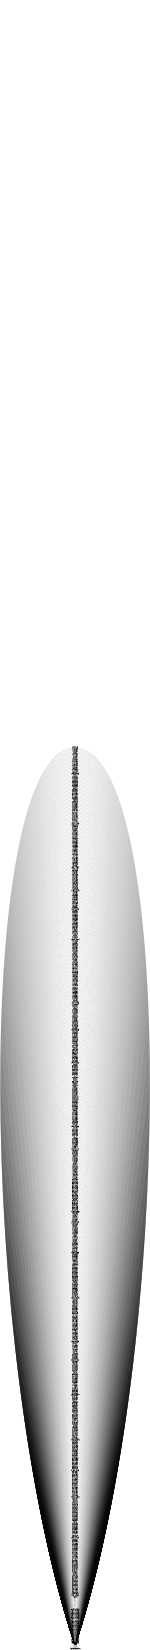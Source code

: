 digraph FST {
rankdir = LR;
size = "8.5,11";
label = "grapheme_confusion";
center = 1;
orientation = Portrait;
ranksep = "0.4";
nodesep = "0.25";
0 [label = "0", shape = doublecircle, style = bold, fontsize = 14]
	0 -> 0 [label = "<eps>:t/7.4396", fontsize = 14];
	0 -> 0 [label = "<eps>:j/8.3825", fontsize = 14];
	0 -> 0 [label = "<eps>:h/7.2661", fontsize = 14];
	0 -> 0 [label = "<eps>:u/6.478", fontsize = 14];
	0 -> 0 [label = "<eps>:a/6.1616", fontsize = 14];
	0 -> 0 [label = "<eps>:r/7.8191", fontsize = 14];
	0 -> 0 [label = "<eps>:i/6.3767", fontsize = 14];
	0 -> 0 [label = "<eps>:z/9.1031", fontsize = 14];
	0 -> 0 [label = "<eps>:m/7.0518", fontsize = 14];
	0 -> 0 [label = "<eps>:k/7.3253", fontsize = 14];
	0 -> 0 [label = "<eps>:v/9.3193", fontsize = 14];
	0 -> 0 [label = "<eps>:p/8.4969", fontsize = 14];
	0 -> 0 [label = "<eps>:f/8.4819", fontsize = 14];
	0 -> 0 [label = "<eps>:l/7.8346", fontsize = 14];
	0 -> 0 [label = "<eps>:g/8.2921", fontsize = 14];
	0 -> 0 [label = "<eps>:x/11.588", fontsize = 14];
	0 -> 0 [label = "<eps>:c/7.8424", fontsize = 14];
	0 -> 0 [label = "<eps>:q/12.687", fontsize = 14];
	0 -> 0 [label = "<eps>:o/7.2101", fontsize = 14];
	0 -> 0 [label = "<eps>:d/8.4969", fontsize = 14];
	0 -> 0 [label = "<eps>:w/8.0422", fontsize = 14];
	0 -> 0 [label = "<eps>:s/7.6052", fontsize = 14];
	0 -> 0 [label = "<eps>:n/6.9436", fontsize = 14];
	0 -> 0 [label = "<eps>:y/8.7163", fontsize = 14];
	0 -> 0 [label = "<eps>:e/6.4522", fontsize = 14];
	0 -> 0 [label = "<eps>:b/8.1433", fontsize = 14];
	0 -> 0 [label = "</w>:</w>", fontsize = 14];
	0 -> 0 [label = "':'", fontsize = 14];
	0 -> 0 [label = "):)", fontsize = 14];
	0 -> 0 [label = "(:(", fontsize = 14];
	0 -> 0 [label = "-:-", fontsize = 14];
	0 -> 0 [label = ":::", fontsize = 14];
	0 -> 0 [label = "<:<", fontsize = 14];
	0 -> 0 [label = ">:>", fontsize = 14];
	0 -> 0 [label = "_:_", fontsize = 14];
	0 -> 0 [label = "a:j/8.953", fontsize = 14];
	0 -> 0 [label = "a:<eps>/5.9818", fontsize = 14];
	0 -> 0 [label = "a:a/0.046679", fontsize = 14];
	0 -> 0 [label = "a:m/6.6002", fontsize = 14];
	0 -> 0 [label = "a:p/7.7809", fontsize = 14];
	0 -> 0 [label = "a:l/7.3209", fontsize = 14];
	0 -> 0 [label = "a:q/11.815", fontsize = 14];
	0 -> 0 [label = "a:o/4.9119", fontsize = 14];
	0 -> 0 [label = "a:x/9.6179", fontsize = 14];
	0 -> 0 [label = "a:n/6.6002", fontsize = 14];
	0 -> 0 [label = "a:y/7.2001", fontsize = 14];
	0 -> 0 [label = "a:s/6.8915", fontsize = 14];
	0 -> 0 [label = "a:b/8.0775", fontsize = 14];
	0 -> 0 [label = "a:e/4.5717", fontsize = 14];
	0 -> 0 [label = "a:w/7.7809", fontsize = 14];
	0 -> 0 [label = "a:d/7.5738", fontsize = 14];
	0 -> 0 [label = "a:t/6.788", fontsize = 14];
	0 -> 0 [label = "a:g/7.965", fontsize = 14];
	0 -> 0 [label = "a:f/8.2317", fontsize = 14];
	0 -> 0 [label = "a:v/8.6797", fontsize = 14];
	0 -> 0 [label = "a:z/8.7471", fontsize = 14];
	0 -> 0 [label = "a:i/5.1299", fontsize = 14];
	0 -> 0 [label = "a:u/5.3718", fontsize = 14];
	0 -> 0 [label = "a:h/5.9615", fontsize = 14];
	0 -> 0 [label = "a:r/6.1876", fontsize = 14];
	0 -> 0 [label = "a:k/7.2666", fontsize = 14];
	0 -> 0 [label = "a:c/7.7898", fontsize = 14];
	0 -> 0 [label = "c:p/6.3951", fontsize = 14];
	0 -> 0 [label = "c:v/7.3114", fontsize = 14];
	0 -> 0 [label = "c:u/4.8475", fontsize = 14];
	0 -> 0 [label = "c:r/7.0882", fontsize = 14];
	0 -> 0 [label = "c:t/5.2637", fontsize = 14];
	0 -> 0 [label = "c:s/4.3802", fontsize = 14];
	0 -> 0 [label = "c:a/4.7087", fontsize = 14];
	0 -> 0 [label = "c:w/7.3114", fontsize = 14];
	0 -> 0 [label = "c:j/6.0586", fontsize = 14];
	0 -> 0 [label = "c:g/6.2998", fontsize = 14];
	0 -> 0 [label = "c:i/5.0088", fontsize = 14];
	0 -> 0 [label = "c:z/8.0045", fontsize = 14];
	0 -> 0 [label = "c:h/6.5005", fontsize = 14];
	0 -> 0 [label = "c:f/7.0882", fontsize = 14];
	0 -> 0 [label = "c:c/0.093942", fontsize = 14];
	0 -> 0 [label = "c:k/5.7532", fontsize = 14];
	0 -> 0 [label = "c:x/8.6977", fontsize = 14];
	0 -> 0 [label = "c:<eps>/4.0342", fontsize = 14];
	0 -> 0 [label = "c:d/7.3114", fontsize = 14];
	0 -> 0 [label = "c:m/6.2128", fontsize = 14];
	0 -> 0 [label = "c:l/7.3114", fontsize = 14];
	0 -> 0 [label = "c:o/5.7532", fontsize = 14];
	0 -> 0 [label = "c:e/5.4396", fontsize = 14];
	0 -> 0 [label = "c:b/6.9059", fontsize = 14];
	0 -> 0 [label = "c:y/6.6182", fontsize = 14];
	0 -> 0 [label = "c:n/5.6532", fontsize = 14];
	0 -> 0 [label = "b:d/5.4566", fontsize = 14];
	0 -> 0 [label = "b:w/5.1639", fontsize = 14];
	0 -> 0 [label = "b:t/5.2097", fontsize = 14];
	0 -> 0 [label = "b:u/5.731", fontsize = 14];
	0 -> 0 [label = "b:e/5.5079", fontsize = 14];
	0 -> 0 [label = "b:g/5.2334", fontsize = 14];
	0 -> 0 [label = "b:f/6.4508", fontsize = 14];
	0 -> 0 [label = "b:i/6.4508", fontsize = 14];
	0 -> 0 [label = "b:r/6.1699", fontsize = 14];
	0 -> 0 [label = "b:h/5.0183", fontsize = 14];
	0 -> 0 [label = "b:c/7.9823", fontsize = 14];
	0 -> 0 [label = "b:s/5.2414", fontsize = 14];
	0 -> 0 [label = "b:k/5.2996", fontsize = 14];
	0 -> 0 [label = "b:b/0.096771", fontsize = 14];
	0 -> 0 [label = "b:p/5.3796", fontsize = 14];
	0 -> 0 [label = "b:j/6.4782", fontsize = 14];
	0 -> 0 [label = "b:m/5.2495", fontsize = 14];
	0 -> 0 [label = "b:l/5.7577", fontsize = 14];
	0 -> 0 [label = "b:a/5.7713", fontsize = 14];
	0 -> 0 [label = "b:n/4.628", fontsize = 14];
	0 -> 0 [label = "b:o/6.1497", fontsize = 14];
	0 -> 0 [label = "b:y/6.0013", fontsize = 14];
	0 -> 0 [label = "b:<eps>/5.4566", fontsize = 14];
	0 -> 0 [label = "b:x/10.062", fontsize = 14];
	0 -> 0 [label = "b:v/6.1105", fontsize = 14];
	0 -> 0 [label = "b:z/5.7851", fontsize = 14];
	0 -> 0 [label = "e:f/7.7456", fontsize = 14];
	0 -> 0 [label = "e:t/6.4893", fontsize = 14];
	0 -> 0 [label = "e:d/7.0897", fontsize = 14];
	0 -> 0 [label = "e:j/7.6305", fontsize = 14];
	0 -> 0 [label = "e:u/5.2729", fontsize = 14];
	0 -> 0 [label = "e:v/8.5147", fontsize = 14];
	0 -> 0 [label = "e:x/9.6674", fontsize = 14];
	0 -> 0 [label = "e:g/7.2695", fontsize = 14];
	0 -> 0 [label = "e:r/7.0771", fontsize = 14];
	0 -> 0 [label = "e:l/6.9593", fontsize = 14];
	0 -> 0 [label = "e:z/7.8215", fontsize = 14];
	0 -> 0 [label = "e:b/7.1416", fontsize = 14];
	0 -> 0 [label = "e:s/6.0475", fontsize = 14];
	0 -> 0 [label = "e:k/6.4552", fontsize = 14];
	0 -> 0 [label = "e:p/7.9038", fontsize = 14];
	0 -> 0 [label = "e:i/4.2014", fontsize = 14];
	0 -> 0 [label = "e:<eps>/5.103", fontsize = 14];
	0 -> 0 [label = "e:a/3.7025", fontsize = 14];
	0 -> 0 [label = "e:h/6.5175", fontsize = 14];
	0 -> 0 [label = "e:n/5.8946", fontsize = 14];
	0 -> 0 [label = "e:y/5.9417", fontsize = 14];
	0 -> 0 [label = "e:c/7.3816", fontsize = 14];
	0 -> 0 [label = "e:o/4.7858", fontsize = 14];
	0 -> 0 [label = "e:m/4.9992", fontsize = 14];
	0 -> 0 [label = "e:w/7.1153", fontsize = 14];
	0 -> 0 [label = "e:e/0.089652", fontsize = 14];
	0 -> 0 [label = "d:a/5.2504", fontsize = 14];
	0 -> 0 [label = "d:n/4.9897", fontsize = 14];
	0 -> 0 [label = "d:j/5.4499", fontsize = 14];
	0 -> 0 [label = "d:v/6.9033", fontsize = 14];
	0 -> 0 [label = "d:r/5.7506", fontsize = 14];
	0 -> 0 [label = "d:e/5.2504", fontsize = 14];
	0 -> 0 [label = "d:d/0.12736", fontsize = 14];
	0 -> 0 [label = "d:y/5.1493", fontsize = 14];
	0 -> 0 [label = "d:w/5.2398", fontsize = 14];
	0 -> 0 [label = "d:u/5.7683", fontsize = 14];
	0 -> 0 [label = "d:g/4.9261", fontsize = 14];
	0 -> 0 [label = "d:m/5.3992", fontsize = 14];
	0 -> 0 [label = "d:k/4.9574", fontsize = 14];
	0 -> 0 [label = "d:<eps>/5.2398", fontsize = 14];
	0 -> 0 [label = "d:f/7.3958", fontsize = 14];
	0 -> 0 [label = "d:s/5.1687", fontsize = 14];
	0 -> 0 [label = "d:o/6.7979", fontsize = 14];
	0 -> 0 [label = "d:c/7.4911", fontsize = 14];
	0 -> 0 [label = "d:h/4.3643", fontsize = 14];
	0 -> 0 [label = "d:t/4.7374", fontsize = 14];
	0 -> 0 [label = "d:z/5.0062", fontsize = 14];
	0 -> 0 [label = "d:i/5.4896", fontsize = 14];
	0 -> 0 [label = "d:b/5.3393", fontsize = 14];
	0 -> 0 [label = "d:p/5.965", fontsize = 14];
	0 -> 0 [label = "d:l/4.852", fontsize = 14];
	0 -> 0 [label = "g:z/5.6165", fontsize = 14];
	0 -> 0 [label = "g:r/5.7238", fontsize = 14];
	0 -> 0 [label = "g:w/5.4746", fontsize = 14];
	0 -> 0 [label = "g:v/6.516", fontsize = 14];
	0 -> 0 [label = "g:l/5.2752", fontsize = 14];
	0 -> 0 [label = "g:a/5.3246", fontsize = 14];
	0 -> 0 [label = "g:g/0.10234", fontsize = 14];
	0 -> 0 [label = "g:c/7.7482", fontsize = 14];
	0 -> 0 [label = "g:k/4.842", fontsize = 14];
	0 -> 0 [label = "g:s/5.7622", fontsize = 14];
	0 -> 0 [label = "g:f/6.9215", fontsize = 14];
	0 -> 0 [label = "g:h/5.0593", fontsize = 14];
	0 -> 0 [label = "g:n/5.651", fontsize = 14];
	0 -> 0 [label = "g:x/9.6941", fontsize = 14];
	0 -> 0 [label = "g:e/5.9099", fontsize = 14];
	0 -> 0 [label = "g:j/5.4894", fontsize = 14];
	0 -> 0 [label = "g:d/5.1091", fontsize = 14];
	0 -> 0 [label = "g:p/6.516", fontsize = 14];
	0 -> 0 [label = "g:y/5.0401", fontsize = 14];
	0 -> 0 [label = "g:o/6.6495", fontsize = 14];
	0 -> 0 [label = "g:t/5.1402", fontsize = 14];
	0 -> 0 [label = "g:u/6.0052", fontsize = 14];
	0 -> 0 [label = "g:<eps>/5.0212", fontsize = 14];
	0 -> 0 [label = "g:i/5.3633", fontsize = 14];
	0 -> 0 [label = "g:m/5.2996", fontsize = 14];
	0 -> 0 [label = "g:b/5.1832", fontsize = 14];
	0 -> 0 [label = "f:s/5.1576", fontsize = 14];
	0 -> 0 [label = "f:t/5.5273", fontsize = 14];
	0 -> 0 [label = "f:l/6.6", fontsize = 14];
	0 -> 0 [label = "f:v/6.8623", fontsize = 14];
	0 -> 0 [label = "f:e/6.6", fontsize = 14];
	0 -> 0 [label = "f:o/6.5259", fontsize = 14];
	0 -> 0 [label = "f:w/5.3807", fontsize = 14];
	0 -> 0 [label = "f:n/5.6096", fontsize = 14];
	0 -> 0 [label = "f:j/7.5555", fontsize = 14];
	0 -> 0 [label = "f:k/4.7705", fontsize = 14];
	0 -> 0 [label = "f:c/7.0855", fontsize = 14];
	0 -> 0 [label = "f:f/0.06373", fontsize = 14];
	0 -> 0 [label = "f:i/6.2746", fontsize = 14];
	0 -> 0 [label = "f:d/6.767", fontsize = 14];
	0 -> 0 [label = "f:p/5.4514", fontsize = 14];
	0 -> 0 [label = "f:y/7.3732", fontsize = 14];
	0 -> 0 [label = "f:b/6.2205", fontsize = 14];
	0 -> 0 [label = "f:r/6.5259", fontsize = 14];
	0 -> 0 [label = "f:x/9.1649", fontsize = 14];
	0 -> 0 [label = "f:u/6.6", fontsize = 14];
	0 -> 0 [label = "f:m/6.1692", fontsize = 14];
	0 -> 0 [label = "f:g/6.8623", fontsize = 14];
	0 -> 0 [label = "f:<eps>/5.4273", fontsize = 14];
	0 -> 0 [label = "f:a/6.2205", fontsize = 14];
	0 -> 0 [label = "f:z/6.8623", fontsize = 14];
	0 -> 0 [label = "f:h/5.2529", fontsize = 14];
	0 -> 0 [label = "i:i/0.072694", fontsize = 14];
	0 -> 0 [label = "i:l/6.7208", fontsize = 14];
	0 -> 0 [label = "i:c/6.9492", fontsize = 14];
	0 -> 0 [label = "i:f/8.1444", fontsize = 14];
	0 -> 0 [label = "i:p/7.8787", fontsize = 14];
	0 -> 0 [label = "i:x/9.7758", fontsize = 14];
	0 -> 0 [label = "i:z/8.1889", fontsize = 14];
	0 -> 0 [label = "i:j/6.8855", fontsize = 14];
	0 -> 0 [label = "i:d/7.0314", fontsize = 14];
	0 -> 0 [label = "i:y/5.4177", fontsize = 14];
	0 -> 0 [label = "i:<eps>/5.3332", fontsize = 14];
	0 -> 0 [label = "i:u/4.7203", fontsize = 14];
	0 -> 0 [label = "i:o/5.5629", fontsize = 14];
	0 -> 0 [label = "i:e/4.1414", fontsize = 14];
	0 -> 0 [label = "i:h/5.9569", fontsize = 14];
	0 -> 0 [label = "i:a/4.5294", fontsize = 14];
	0 -> 0 [label = "i:k/7.0102", fontsize = 14];
	0 -> 0 [label = "i:t/6.1589", fontsize = 14];
	0 -> 0 [label = "i:r/7.0531", fontsize = 14];
	0 -> 0 [label = "i:m/5.6274", fontsize = 14];
	0 -> 0 [label = "i:v/8.4765", fontsize = 14];
	0 -> 0 [label = "i:g/6.9296", fontsize = 14];
	0 -> 0 [label = "i:w/7.0531", fontsize = 14];
	0 -> 0 [label = "i:n/6.1353", fontsize = 14];
	0 -> 0 [label = "i:s/6.4162", fontsize = 14];
	0 -> 0 [label = "i:b/7.7834", fontsize = 14];
	0 -> 0 [label = "h:m/4.887", fontsize = 14];
	0 -> 0 [label = "h:o/5.9303", fontsize = 14];
	0 -> 0 [label = "h:y/5.2113", fontsize = 14];
	0 -> 0 [label = "h:q/11.364", fontsize = 14];
	0 -> 0 [label = "h:a/4.418", fontsize = 14];
	0 -> 0 [label = "h:h/0.11218", fontsize = 14];
	0 -> 0 [label = "h:w/5.0432", fontsize = 14];
	0 -> 0 [label = "h:x/8.9661", fontsize = 14];
	0 -> 0 [label = "h:n/4.4981", fontsize = 14];
	0 -> 0 [label = "h:p/6.0808", fontsize = 14];
	0 -> 0 [label = "h:r/5.8834", fontsize = 14];
	0 -> 0 [label = "h:g/6.2641", fontsize = 14];
	0 -> 0 [label = "h:i/5.184", fontsize = 14];
	0 -> 0 [label = "h:k/5.0669", fontsize = 14];
	0 -> 0 [label = "h:b/6.1491", fontsize = 14];
	0 -> 0 [label = "h:j/6.252", fontsize = 14];
	0 -> 0 [label = "h:z/6.4295", fontsize = 14];
	0 -> 0 [label = "h:<eps>/5.7693", fontsize = 14];
	0 -> 0 [label = "h:s/4.8748", fontsize = 14];
	0 -> 0 [label = "h:v/7.3209", fontsize = 14];
	0 -> 0 [label = "h:u/5.6146", fontsize = 14];
	0 -> 0 [label = "h:f/6.4587", fontsize = 14];
	0 -> 0 [label = "h:d/5.8959", fontsize = 14];
	0 -> 0 [label = "h:t/4.9588", fontsize = 14];
	0 -> 0 [label = "h:e/5.5351", fontsize = 14];
	0 -> 0 [label = "h:c/6.8422", fontsize = 14];
	0 -> 0 [label = "h:l/5.3601", fontsize = 14];
	0 -> 0 [label = "k:z/6.2348", fontsize = 14];
	0 -> 0 [label = "k:r/6.2208", fontsize = 14];
	0 -> 0 [label = "k:g/5.82", fontsize = 14];
	0 -> 0 [label = "k:t/4.5746", fontsize = 14];
	0 -> 0 [label = "k:e/6.0316", fontsize = 14];
	0 -> 0 [label = "k:m/5.6612", fontsize = 14];
	0 -> 0 [label = "k:k/0.08505", fontsize = 14];
	0 -> 0 [label = "k:b/6.0202", fontsize = 14];
	0 -> 0 [label = "k:o/5.8824", fontsize = 14];
	0 -> 0 [label = "k:h/4.9582", fontsize = 14];
	0 -> 0 [label = "k:d/6.4544", fontsize = 14];
	0 -> 0 [label = "k:u/6.0667", fontsize = 14];
	0 -> 0 [label = "k:w/5.9812", fontsize = 14];
	0 -> 0 [label = "k:q/8.5516", fontsize = 14];
	0 -> 0 [label = "k:p/5.4444", fontsize = 14];
	0 -> 0 [label = "k:i/5.9489", fontsize = 14];
	0 -> 0 [label = "k:c/6.249", fontsize = 14];
	0 -> 0 [label = "k:l/5.9703", fontsize = 14];
	0 -> 0 [label = "k:f/6.049", fontsize = 14];
	0 -> 0 [label = "k:x/10.497", fontsize = 14];
	0 -> 0 [label = "k:v/6.8086", fontsize = 14];
	0 -> 0 [label = "k:s/5.0993", fontsize = 14];
	0 -> 0 [label = "k:a/5.3915", fontsize = 14];
	0 -> 0 [label = "k:n/5.3558", fontsize = 14];
	0 -> 0 [label = "k:<eps>/5.3588", fontsize = 14];
	0 -> 0 [label = "k:y/5.8107", fontsize = 14];
	0 -> 0 [label = "k:j/6.4457", fontsize = 14];
	0 -> 0 [label = "j:x/9.7044", fontsize = 14];
	0 -> 0 [label = "j:a/5.8758", fontsize = 14];
	0 -> 0 [label = "j:k/4.977", fontsize = 14];
	0 -> 0 [label = "j:j/0.10726", fontsize = 14];
	0 -> 0 [label = "j:m/5.9668", fontsize = 14];
	0 -> 0 [label = "j:l/5.3606", fontsize = 14];
	0 -> 0 [label = "j:y/5.31", fontsize = 14];
	0 -> 0 [label = "j:c/6.6134", fontsize = 14];
	0 -> 0 [label = "j:t/4.7416", fontsize = 14];
	0 -> 0 [label = "j:r/5.9202", fontsize = 14];
	0 -> 0 [label = "j:g/5.31", fontsize = 14];
	0 -> 0 [label = "j:d/5.4849", fontsize = 14];
	0 -> 0 [label = "j:u/6.6599", fontsize = 14];
	0 -> 0 [label = "j:z/5.8543", fontsize = 14];
	0 -> 0 [label = "j:s/5.6269", fontsize = 14];
	0 -> 0 [label = "j:v/6.9318", fontsize = 14];
	0 -> 0 [label = "j:f/7.4018", fontsize = 14];
	0 -> 0 [label = "j:e/5.1611", fontsize = 14];
	0 -> 0 [label = "j:p/6.5689", fontsize = 14];
	0 -> 0 [label = "j:q/9.0113", fontsize = 14];
	0 -> 0 [label = "j:<eps>/5.0039", fontsize = 14];
	0 -> 0 [label = "j:o/6.3371", fontsize = 14];
	0 -> 0 [label = "j:h/4.8524", fontsize = 14];
	0 -> 0 [label = "j:n/4.7918", fontsize = 14];
	0 -> 0 [label = "j:w/5.4004", fontsize = 14];
	0 -> 0 [label = "j:i/4.674", fontsize = 14];
	0 -> 0 [label = "j:b/5.8543", fontsize = 14];
	0 -> 0 [label = "m:m/0.10592", fontsize = 14];
	0 -> 0 [label = "m:<eps>/5.3053", fontsize = 14];
	0 -> 0 [label = "m:z/6.6773", fontsize = 14];
	0 -> 0 [label = "m:e/4.0222", fontsize = 14];
	0 -> 0 [label = "m:o/5.7656", fontsize = 14];
	0 -> 0 [label = "m:u/5.1936", fontsize = 14];
	0 -> 0 [label = "m:t/5.9842", fontsize = 14];
	0 -> 0 [label = "m:w/5.7297", fontsize = 14];
	0 -> 0 [label = "m:k/5.7341", fontsize = 14];
	0 -> 0 [label = "m:d/6.2718", fontsize = 14];
	0 -> 0 [label = "m:j/6.95", fontsize = 14];
	0 -> 0 [label = "m:b/6.2202", fontsize = 14];
	0 -> 0 [label = "m:s/5.8613", fontsize = 14];
	0 -> 0 [label = "m:p/6.9062", fontsize = 14];
	0 -> 0 [label = "m:i/4.9027", fontsize = 14];
	0 -> 0 [label = "m:l/5.6372", fontsize = 14];
	0 -> 0 [label = "m:f/7.5171", fontsize = 14];
	0 -> 0 [label = "m:x/11.155", fontsize = 14];
	0 -> 0 [label = "m:a/4.9602", fontsize = 14];
	0 -> 0 [label = "m:v/7.1293", fontsize = 14];
	0 -> 0 [label = "m:c/7.3934", fontsize = 14];
	0 -> 0 [label = "m:n/4.3827", fontsize = 14];
	0 -> 0 [label = "m:h/4.4992", fontsize = 14];
	0 -> 0 [label = "m:g/6.0367", fontsize = 14];
	0 -> 0 [label = "m:y/6.013", fontsize = 14];
	0 -> 0 [label = "m:r/6.4542", fontsize = 14];
	0 -> 0 [label = "l:j/5.6842", fontsize = 14];
	0 -> 0 [label = "l:h/4.7521", fontsize = 14];
	0 -> 0 [label = "l:i/5.7164", fontsize = 14];
	0 -> 0 [label = "l:b/6.0096", fontsize = 14];
	0 -> 0 [label = "l:w/5.4329", fontsize = 14];
	0 -> 0 [label = "l:f/7.6301", fontsize = 14];
	0 -> 0 [label = "l:e/5.7247", fontsize = 14];
	0 -> 0 [label = "l:z/5.3557", fontsize = 14];
	0 -> 0 [label = "l:c/7.2246", fontsize = 14];
	0 -> 0 [label = "l:g/5.4025", fontsize = 14];
	0 -> 0 [label = "l:k/4.9714", fontsize = 14];
	0 -> 0 [label = "l:d/5.311", fontsize = 14];
	0 -> 0 [label = "l:o/6.46", fontsize = 14];
	0 -> 0 [label = "l:s/5.2526", fontsize = 14];
	0 -> 0 [label = "l:v/6.2863", fontsize = 14];
	0 -> 0 [label = "l:u/6.0206", fontsize = 14];
	0 -> 0 [label = "l:a/5.4579", fontsize = 14];
	0 -> 0 [label = "l:y/5.007", fontsize = 14];
	0 -> 0 [label = "l:l/0.12245", fontsize = 14];
	0 -> 0 [label = "l:m/5.0233", fontsize = 14];
	0 -> 0 [label = "l:p/6.7138", fontsize = 14];
	0 -> 0 [label = "l:n/3.8548", fontsize = 14];
	0 -> 0 [label = "l:<eps>/5.2122", fontsize = 14];
	0 -> 0 [label = "l:t/5.1974", fontsize = 14];
	0 -> 0 [label = "l:r/5.1974", fontsize = 14];
	0 -> 0 [label = "o:z/8.2659", fontsize = 14];
	0 -> 0 [label = "o:f/7.8865", fontsize = 14];
	0 -> 0 [label = "o:h/6.1395", fontsize = 14];
	0 -> 0 [label = "o:o/0.10363", fontsize = 14];
	0 -> 0 [label = "o:p/7.8865", fontsize = 14];
	0 -> 0 [label = "o:l/6.8055", fontsize = 14];
	0 -> 0 [label = "o:t/6.672", fontsize = 14];
	0 -> 0 [label = "o:n/6.4489", fontsize = 14];
	0 -> 0 [label = "o:x/9.4446", fontsize = 14];
	0 -> 0 [label = "o:a/3.2543", fontsize = 14];
	0 -> 0 [label = "o:k/6.7038", fontsize = 14];
	0 -> 0 [label = "o:u/4.4696", fontsize = 14];
	0 -> 0 [label = "o:e/4.1678", fontsize = 14];
	0 -> 0 [label = "o:v/8.433", fontsize = 14];
	0 -> 0 [label = "o:<eps>/5.3713", fontsize = 14];
	0 -> 0 [label = "o:i/4.6697", fontsize = 14];
	0 -> 0 [label = "o:s/6.4242", fontsize = 14];
	0 -> 0 [label = "o:y/6.9807", fontsize = 14];
	0 -> 0 [label = "o:m/5.9256", fontsize = 14];
	0 -> 0 [label = "o:g/8.2659", fontsize = 14];
	0 -> 0 [label = "o:j/7.6954", fontsize = 14];
	0 -> 0 [label = "o:d/7.6954", fontsize = 14];
	0 -> 0 [label = "o:c/7.4987", fontsize = 14];
	0 -> 0 [label = "o:r/7.0023", fontsize = 14];
	0 -> 0 [label = "o:b/7.5351", fontsize = 14];
	0 -> 0 [label = "o:w/6.2983", fontsize = 14];
	0 -> 0 [label = "n:e/5.557", fontsize = 14];
	0 -> 0 [label = "n:z/5.7299", fontsize = 14];
	0 -> 0 [label = "n:c/7.3286", fontsize = 14];
	0 -> 0 [label = "n:b/5.9356", fontsize = 14];
	0 -> 0 [label = "n:t/5.2115", fontsize = 14];
	0 -> 0 [label = "n:h/4.6991", fontsize = 14];
	0 -> 0 [label = "n:d/6.4096", fontsize = 14];
	0 -> 0 [label = "n:o/6.6973", fontsize = 14];
	0 -> 0 [label = "n:n/0.098149", fontsize = 14];
	0 -> 0 [label = "n:i/5.4415", fontsize = 14];
	0 -> 0 [label = "n:<eps>/5.4", fontsize = 14];
	0 -> 0 [label = "n:w/5.3181", fontsize = 14];
	0 -> 0 [label = "n:j/6.2754", fontsize = 14];
	0 -> 0 [label = "n:x/10.037", fontsize = 14];
	0 -> 0 [label = "n:r/5.7628", fontsize = 14];
	0 -> 0 [label = "n:p/6.6222", fontsize = 14];
	0 -> 0 [label = "n:v/6.5281", fontsize = 14];
	0 -> 0 [label = "n:s/5.0654", fontsize = 14];
	0 -> 0 [label = "n:k/5.4", fontsize = 14];
	0 -> 0 [label = "n:u/5.6178", fontsize = 14];
	0 -> 0 [label = "n:a/5.613", fontsize = 14];
	0 -> 0 [label = "n:g/6.8754", fontsize = 14];
	0 -> 0 [label = "n:m/4.4946", fontsize = 14];
	0 -> 0 [label = "n:l/4.617", fontsize = 14];
	0 -> 0 [label = "n:f/7.342", fontsize = 14];
	0 -> 0 [label = "n:y/5.7489", fontsize = 14];
	0 -> 0 [label = "q:q", fontsize = 14];
	0 -> 0 [label = "p:d/5.9735", fontsize = 14];
	0 -> 0 [label = "p:f/5.4324", fontsize = 14];
	0 -> 0 [label = "p:g/6.0262", fontsize = 14];
	0 -> 0 [label = "p:e/5.8085", fontsize = 14];
	0 -> 0 [label = "p:n/5.1045", fontsize = 14];
	0 -> 0 [label = "p:i/5.8304", fontsize = 14];
	0 -> 0 [label = "p:p/0.12216", fontsize = 14];
	0 -> 0 [label = "p:r/5.8994", fontsize = 14];
	0 -> 0 [label = "p:c/6.379", fontsize = 14];
	0 -> 0 [label = "p:<eps>/5.3467", fontsize = 14];
	0 -> 0 [label = "p:v/6.3413", fontsize = 14];
	0 -> 0 [label = "p:s/4.6265", fontsize = 14];
	0 -> 0 [label = "p:u/5.7053", fontsize = 14];
	0 -> 0 [label = "p:k/4.3388", fontsize = 14];
	0 -> 0 [label = "p:j/6.8645", fontsize = 14];
	0 -> 0 [label = "p:l/5.5941", fontsize = 14];
	0 -> 0 [label = "p:a/5.3744", fontsize = 14];
	0 -> 0 [label = "p:m/5.4475", fontsize = 14];
	0 -> 0 [label = "p:h/4.8249", fontsize = 14];
	0 -> 0 [label = "p:o/6.4182", fontsize = 14];
	0 -> 0 [label = "p:t/4.406", fontsize = 14];
	0 -> 0 [label = "p:y/5.7251", fontsize = 14];
	0 -> 0 [label = "p:w/4.7696", fontsize = 14];
	0 -> 0 [label = "p:b/4.955", fontsize = 14];
	0 -> 0 [label = "p:z/6.1406", fontsize = 14];
	0 -> 0 [label = "s:u/5.6254", fontsize = 14];
	0 -> 0 [label = "s:g/6.5473", fontsize = 14];
	0 -> 0 [label = "s:m/5.4168", fontsize = 14];
	0 -> 0 [label = "s:f/5.6706", fontsize = 14];
	0 -> 0 [label = "s:y/5.6591", fontsize = 14];
	0 -> 0 [label = "s:l/5.4303", fontsize = 14];
	0 -> 0 [label = "s:z/5.4961", fontsize = 14];
	0 -> 0 [label = "s:p/5.3643", fontsize = 14];
	0 -> 0 [label = "s:k/4.4978", fontsize = 14];
	0 -> 0 [label = "s:<eps>/5.6365", fontsize = 14];
	0 -> 0 [label = "s:b/5.8681", fontsize = 14];
	0 -> 0 [label = "s:t/4.2516", fontsize = 14];
	0 -> 0 [label = "s:s/0.12255", fontsize = 14];
	0 -> 0 [label = "s:a/5.6649", fontsize = 14];
	0 -> 0 [label = "s:n/4.5473", fontsize = 14];
	0 -> 0 [label = "s:x/9.2145", fontsize = 14];
	0 -> 0 [label = "s:i/5.6881", fontsize = 14];
	0 -> 0 [label = "s:r/5.9261", fontsize = 14];
	0 -> 0 [label = "s:o/6.5064", fontsize = 14];
	0 -> 0 [label = "s:e/5.2442", fontsize = 14];
	0 -> 0 [label = "s:w/5.137", fontsize = 14];
	0 -> 0 [label = "s:h/4.364", fontsize = 14];
	0 -> 0 [label = "s:j/6.7131", fontsize = 14];
	0 -> 0 [label = "s:v/6.6968", fontsize = 14];
	0 -> 0 [label = "s:c/5.8335", fontsize = 14];
	0 -> 0 [label = "s:d/5.8", fontsize = 14];
	0 -> 0 [label = "r:j/6.4733", fontsize = 14];
	0 -> 0 [label = "r:g/6.1971", fontsize = 14];
	0 -> 0 [label = "r:y/6.2322", fontsize = 14];
	0 -> 0 [label = "r:<eps>/5.4535", fontsize = 14];
	0 -> 0 [label = "r:r/0.071865", fontsize = 14];
	0 -> 0 [label = "r:d/6.009", fontsize = 14];
	0 -> 0 [label = "r:w/5.7802", fontsize = 14];
	0 -> 0 [label = "r:n/4.5876", fontsize = 14];
	0 -> 0 [label = "r:s/5.6932", fontsize = 14];
	0 -> 0 [label = "r:a/5.6932", fontsize = 14];
	0 -> 0 [label = "r:l/4.9394", fontsize = 14];
	0 -> 0 [label = "r:e/5.8508", fontsize = 14];
	0 -> 0 [label = "r:v/6.3863", fontsize = 14];
	0 -> 0 [label = "r:h/5.3017", fontsize = 14];
	0 -> 0 [label = "r:o/6.7312", fontsize = 14];
	0 -> 0 [label = "r:x/8.8712", fontsize = 14];
	0 -> 0 [label = "r:c/7.9549", fontsize = 14];
	0 -> 0 [label = "r:t/5.7577", fontsize = 14];
	0 -> 0 [label = "r:z/6.1304", fontsize = 14];
	0 -> 0 [label = "r:u/6.4289", fontsize = 14];
	0 -> 0 [label = "r:f/7.7726", fontsize = 14];
	0 -> 0 [label = "r:p/6.4733", fontsize = 14];
	0 -> 0 [label = "r:i/6.2685", fontsize = 14];
	0 -> 0 [label = "r:k/5.4868", fontsize = 14];
	0 -> 0 [label = "r:b/6.6199", fontsize = 14];
	0 -> 0 [label = "r:m/6.038", fontsize = 14];
	0 -> 0 [label = "u:u/0.08388", fontsize = 14];
	0 -> 0 [label = "u:w/6.0046", fontsize = 14];
	0 -> 0 [label = "u:a/4.2414", fontsize = 14];
	0 -> 0 [label = "u:e/4.9704", fontsize = 14];
	0 -> 0 [label = "u:c/7.1741", fontsize = 14];
	0 -> 0 [label = "u:d/7.0896", fontsize = 14];
	0 -> 0 [label = "u:z/7.5018", fontsize = 14];
	0 -> 0 [label = "u:b/7.0629", fontsize = 14];
	0 -> 0 [label = "u:t/6.4378", fontsize = 14];
	0 -> 0 [label = "u:r/6.951", fontsize = 14];
	0 -> 0 [label = "u:h/6.2637", fontsize = 14];
	0 -> 0 [label = "u:o/4.8144", fontsize = 14];
	0 -> 0 [label = "u:l/6.7785", fontsize = 14];
	0 -> 0 [label = "u:f/7.6801", fontsize = 14];
	0 -> 0 [label = "u:p/6.8397", fontsize = 14];
	0 -> 0 [label = "u:x/8.621", fontsize = 14];
	0 -> 0 [label = "u:s/6.2999", fontsize = 14];
	0 -> 0 [label = "u:v/7.7301", fontsize = 14];
	0 -> 0 [label = "u:k/6.7397", fontsize = 14];
	0 -> 0 [label = "u:g/6.9628", fontsize = 14];
	0 -> 0 [label = "u:m/5.464", fontsize = 14];
	0 -> 0 [label = "u:n/5.8445", fontsize = 14];
	0 -> 0 [label = "u:y/6.3897", fontsize = 14];
	0 -> 0 [label = "u:j/8.5604", fontsize = 14];
	0 -> 0 [label = "u:i/4.0613", fontsize = 14];
	0 -> 0 [label = "u:<eps>/4.8804", fontsize = 14];
	0 -> 0 [label = "t:w/5.5734", fontsize = 14];
	0 -> 0 [label = "t:r/6.1116", fontsize = 14];
	0 -> 0 [label = "t:o/6.37", fontsize = 14];
	0 -> 0 [label = "t:i/5.7363", fontsize = 14];
	0 -> 0 [label = "t:n/4.7478", fontsize = 14];
	0 -> 0 [label = "t:h/4.5977", fontsize = 14];
	0 -> 0 [label = "t:l/5.6208", fontsize = 14];
	0 -> 0 [label = "t:z/5.7431", fontsize = 14];
	0 -> 0 [label = "t:b/6.1941", fontsize = 14];
	0 -> 0 [label = "t:m/5.7639", fontsize = 14];
	0 -> 0 [label = "t:k/4.2606", fontsize = 14];
	0 -> 0 [label = "t:y/5.6269", fontsize = 14];
	0 -> 0 [label = "t:t/0.1033", fontsize = 14];
	0 -> 0 [label = "t:j/5.8904", fontsize = 14];
	0 -> 0 [label = "t:a/5.7639", fontsize = 14];
	0 -> 0 [label = "t:p/5.5968", fontsize = 14];
	0 -> 0 [label = "t:s/4.5933", fontsize = 14];
	0 -> 0 [label = "t:f/6.6158", fontsize = 14];
	0 -> 0 [label = "t:u/6.3573", fontsize = 14];
	0 -> 0 [label = "t:x/9.3404", fontsize = 14];
	0 -> 0 [label = "t:g/6.1316", fontsize = 14];
	0 -> 0 [label = "t:c/6.6324", fontsize = 14];
	0 -> 0 [label = "t:<eps>/5.2886", fontsize = 14];
	0 -> 0 [label = "t:d/5.5506", fontsize = 14];
	0 -> 0 [label = "t:e/5.8904", fontsize = 14];
	0 -> 0 [label = "t:q/10.034", fontsize = 14];
	0 -> 0 [label = "t:v/7.4309", fontsize = 14];
	0 -> 0 [label = "w:p/5.1818", fontsize = 14];
	0 -> 0 [label = "w:g/6.0741", fontsize = 14];
	0 -> 0 [label = "w:r/5.6509", fontsize = 14];
	0 -> 0 [label = "w:v/6.9179", fontsize = 14];
	0 -> 0 [label = "w:k/5.2501", fontsize = 14];
	0 -> 0 [label = "w:a/5.5253", fontsize = 14];
	0 -> 0 [label = "w:y/4.8963", fontsize = 14];
	0 -> 0 [label = "w:s/4.99", fontsize = 14];
	0 -> 0 [label = "w:t/5.0973", fontsize = 14];
	0 -> 0 [label = "w:<eps>/5.4193", fontsize = 14];
	0 -> 0 [label = "w:j/6.5463", fontsize = 14];
	0 -> 0 [label = "w:d/6.3163", fontsize = 14];
	0 -> 0 [label = "w:z/6.1879", fontsize = 14];
	0 -> 0 [label = "w:n/4.3645", fontsize = 14];
	0 -> 0 [label = "w:e/5.8109", fontsize = 14];
	0 -> 0 [label = "w:i/5.7089", fontsize = 14];
	0 -> 0 [label = "w:c/6.5994", fontsize = 14];
	0 -> 0 [label = "w:w/0.1308", fontsize = 14];
	0 -> 0 [label = "w:o/5.1951", fontsize = 14];
	0 -> 0 [label = "w:u/4.6304", fontsize = 14];
	0 -> 0 [label = "w:x/10.607", fontsize = 14];
	0 -> 0 [label = "w:h/4.1515", fontsize = 14];
	0 -> 0 [label = "w:l/5.2837", fontsize = 14];
	0 -> 0 [label = "w:f/6.1524", fontsize = 14];
	0 -> 0 [label = "w:m/4.8637", fontsize = 14];
	0 -> 0 [label = "w:b/5.4138", fontsize = 14];
	0 -> 0 [label = "v:<eps>/4.8941", fontsize = 14];
	0 -> 0 [label = "v:a/4.9406", fontsize = 14];
	0 -> 0 [label = "v:c/7.0689", fontsize = 14];
	0 -> 0 [label = "v:m/4.9894", fontsize = 14];
	0 -> 0 [label = "v:p/6.2804", fontsize = 14];
	0 -> 0 [label = "v:t/5.7339", fontsize = 14];
	0 -> 0 [label = "v:j/6.1133", fontsize = 14];
	0 -> 0 [label = "v:w/5.7339", fontsize = 14];
	0 -> 0 [label = "v:k/4.7465", fontsize = 14];
	0 -> 0 [label = "v:u/4.727", fontsize = 14];
	0 -> 0 [label = "v:h/4.7663", fontsize = 14];
	0 -> 0 [label = "v:v/0.1619", fontsize = 14];
	0 -> 0 [label = "v:r/5.9057", fontsize = 14];
	0 -> 0 [label = "v:i/5.2771", fontsize = 14];
	0 -> 0 [label = "v:y/5.5872", fontsize = 14];
	0 -> 0 [label = "v:l/4.5674", fontsize = 14];
	0 -> 0 [label = "v:f/6.5988", fontsize = 14];
	0 -> 0 [label = "v:g/5.6338", fontsize = 14];
	0 -> 0 [label = "v:s/4.5352", fontsize = 14];
	0 -> 0 [label = "v:b/4.8496", fontsize = 14];
	0 -> 0 [label = "v:o/6.2804", fontsize = 14];
	0 -> 0 [label = "v:d/4.9406", fontsize = 14];
	0 -> 0 [label = "v:x/8.6783", fontsize = 14];
	0 -> 0 [label = "v:e/4.8941", fontsize = 14];
	0 -> 0 [label = "v:n/4.0731", fontsize = 14];
	0 -> 0 [label = "v:z/4.4736", fontsize = 14];
	0 -> 0 [label = "y:w/4.5284", fontsize = 14];
	0 -> 0 [label = "y:j/5.4675", fontsize = 14];
	0 -> 0 [label = "y:p/6.501", fontsize = 14];
	0 -> 0 [label = "y:u/5.2997", fontsize = 14];
	0 -> 0 [label = "y:n/4.6782", fontsize = 14];
	0 -> 0 [label = "y:r/5.5793", fontsize = 14];
	0 -> 0 [label = "y:m/5.3161", fontsize = 14];
	0 -> 0 [label = "y:<eps>/5.7299", fontsize = 14];
	0 -> 0 [label = "y:o/6.7446", fontsize = 14];
	0 -> 0 [label = "y:l/4.7792", fontsize = 14];
	0 -> 0 [label = "y:s/5.6811", fontsize = 14];
	0 -> 0 [label = "y:y/0.12424", fontsize = 14];
	0 -> 0 [label = "y:b/6.1999", fontsize = 14];
	0 -> 0 [label = "y:z/5.4298", fontsize = 14];
	0 -> 0 [label = "y:c/7.1162", fontsize = 14];
	0 -> 0 [label = "y:e/4.9024", fontsize = 14];
	0 -> 0 [label = "y:x/10.112", fontsize = 14];
	0 -> 0 [label = "y:d/5.7052", fontsize = 14];
	0 -> 0 [label = "y:g/5.4968", fontsize = 14];
	0 -> 0 [label = "y:t/5.2997", fontsize = 14];
	0 -> 0 [label = "y:f/6.9338", fontsize = 14];
	0 -> 0 [label = "y:i/4.6481", fontsize = 14];
	0 -> 0 [label = "y:v/6.8538", fontsize = 14];
	0 -> 0 [label = "y:h/4.3625", fontsize = 14];
	0 -> 0 [label = "y:k/5.0749", fontsize = 14];
	0 -> 0 [label = "y:a/5.693", fontsize = 14];
	0 -> 0 [label = "x:s/5.3613", fontsize = 14];
	0 -> 0 [label = "x:y/5.3613", fontsize = 14];
	0 -> 0 [label = "x:z/4.6681", fontsize = 14];
	0 -> 0 [label = "x:x/0.17391", fontsize = 14];
	0 -> 0 [label = "x:t/4.6681", fontsize = 14];
	0 -> 0 [label = "x:a/4.2627", fontsize = 14];
	0 -> 0 [label = "x:b/5.3613", fontsize = 14];
	0 -> 0 [label = "x:c/4.6681", fontsize = 14];
	0 -> 0 [label = "x:e/3.975", fontsize = 14];
	0 -> 0 [label = "x:i/3.2819", fontsize = 14];
	0 -> 0 [label = "x:k/3.5695", fontsize = 14];
	0 -> 0 [label = "x:j/5.3613", fontsize = 14];
	0 -> 0 [label = "x:m/5.3613", fontsize = 14];
	0 -> 0 [label = "x:n/5.3613", fontsize = 14];
	0 -> 0 [label = "x:l/5.3613", fontsize = 14];
	0 -> 0 [label = "z:w/5.3342", fontsize = 14];
	0 -> 0 [label = "z:c/7.0646", fontsize = 14];
	0 -> 0 [label = "z:p/6.0401", fontsize = 14];
	0 -> 0 [label = "z:b/5.514", fontsize = 14];
	0 -> 0 [label = "z:<eps>/5.2263", fontsize = 14];
	0 -> 0 [label = "z:e/5.7524", fontsize = 14];
	0 -> 0 [label = "z:y/4.7549", fontsize = 14];
	0 -> 0 [label = "z:d/4.8361", fontsize = 14];
	0 -> 0 [label = "z:g/5.3996", fontsize = 14];
	0 -> 0 [label = "z:f/6.6126", fontsize = 14];
	0 -> 0 [label = "z:v/5.4989", fontsize = 14];
	0 -> 0 [label = "z:o/6.7079", fontsize = 14];
	0 -> 0 [label = "z:i/5.7333", fontsize = 14];
	0 -> 0 [label = "z:s/4.4003", fontsize = 14];
	0 -> 0 [label = "z:h/4.9161", fontsize = 14];
	0 -> 0 [label = "z:a/5.6963", fontsize = 14];
	0 -> 0 [label = "z:t/4.72", fontsize = 14];
	0 -> 0 [label = "z:n/4.223", fontsize = 14];
	0 -> 0 [label = "z:l/4.4672", fontsize = 14];
	0 -> 0 [label = "z:k/4.8058", fontsize = 14];
	0 -> 0 [label = "z:u/5.897", fontsize = 14];
	0 -> 0 [label = "z:j/5.3996", fontsize = 14];
	0 -> 0 [label = "z:r/5.4989", fontsize = 14];
	0 -> 0 [label = "z:z/0.14341", fontsize = 14];
	0 -> 0 [label = "z:m/5.4132", fontsize = 14];
}
